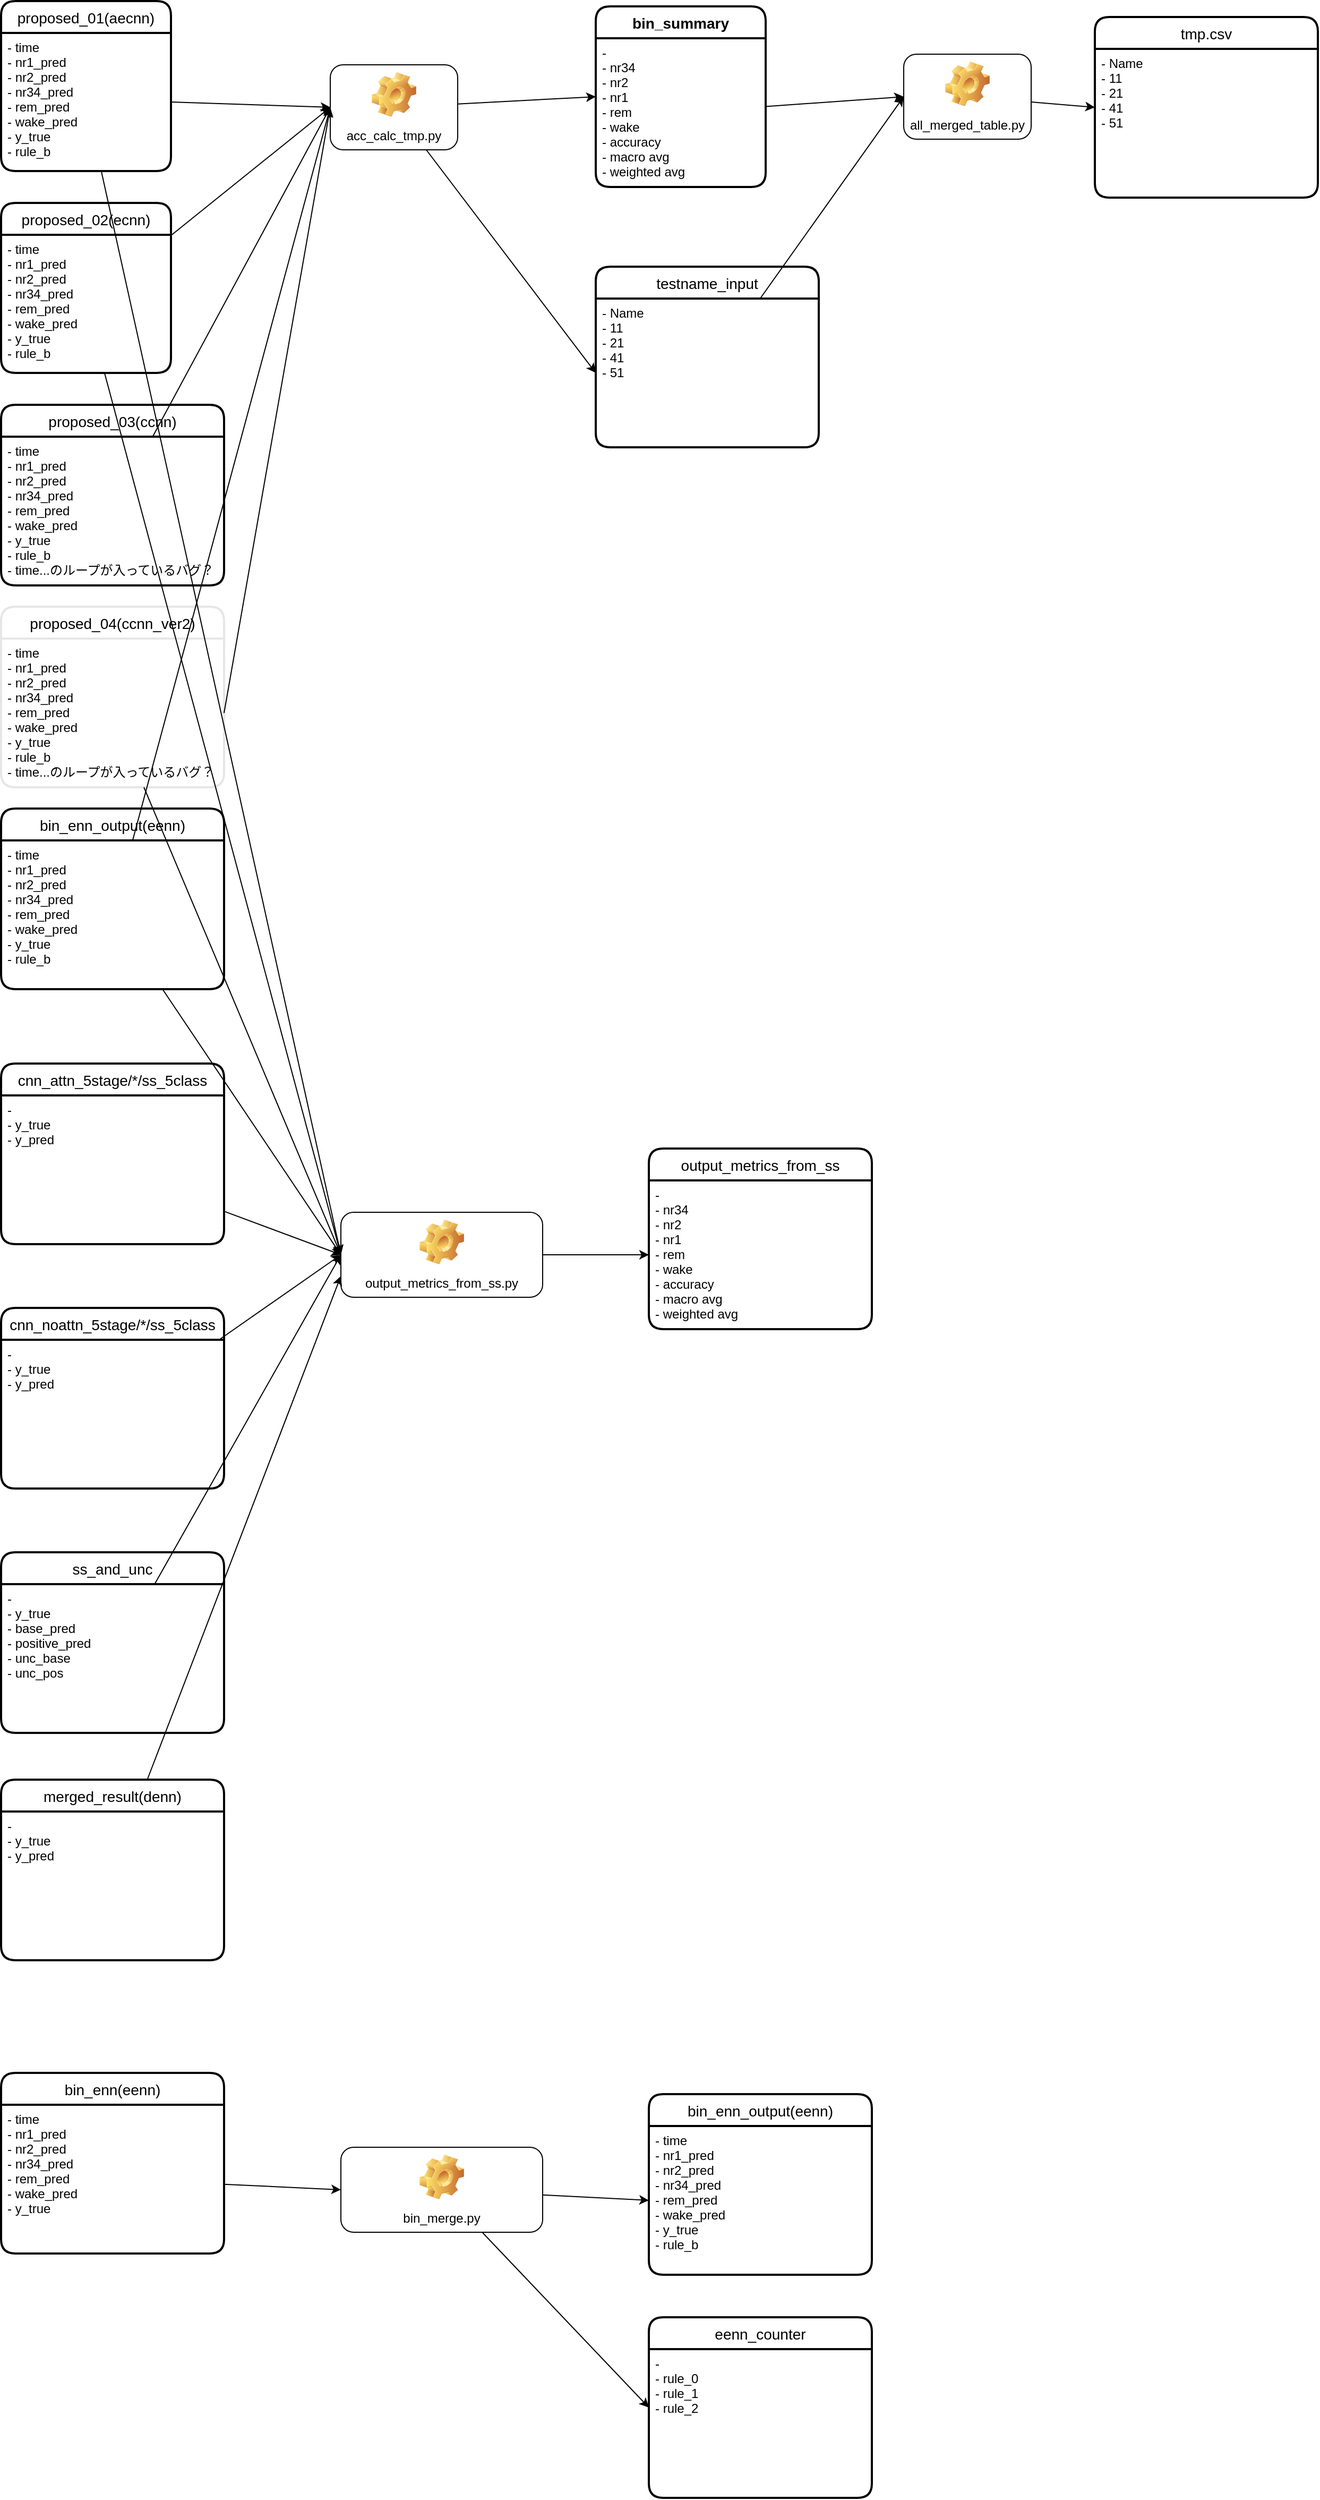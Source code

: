 <mxfile>
    <diagram id="bWQTPgdGM0HqCZAFE2Lq" name="ページ1">
        <mxGraphModel dx="1695" dy="886" grid="1" gridSize="10" guides="1" tooltips="1" connect="1" arrows="1" fold="1" page="1" pageScale="1" pageWidth="827" pageHeight="1169" math="0" shadow="0">
            <root>
                <mxCell id="0"/>
                <mxCell id="1" parent="0"/>
                <mxCell id="15" value="proposed_01(aecnn)" style="swimlane;childLayout=stackLayout;horizontal=1;startSize=30;horizontalStack=0;rounded=1;fontSize=14;fontStyle=0;strokeWidth=2;resizeParent=0;resizeLast=1;shadow=0;dashed=0;align=center;" parent="1" vertex="1">
                    <mxGeometry x="-200" y="80" width="160" height="160" as="geometry"/>
                </mxCell>
                <mxCell id="16" value="- time&#10;- nr1_pred&#10;- nr2_pred&#10;- nr34_pred&#10;- rem_pred&#10;- wake_pred&#10;- y_true&#10;- rule_b" style="align=left;strokeColor=none;fillColor=none;spacingLeft=4;fontSize=12;verticalAlign=top;resizable=0;rotatable=0;part=1;" parent="15" vertex="1">
                    <mxGeometry y="30" width="160" height="130" as="geometry"/>
                </mxCell>
                <mxCell id="18" value="proposed_02(ecnn)" style="swimlane;childLayout=stackLayout;horizontal=1;startSize=30;horizontalStack=0;rounded=1;fontSize=14;fontStyle=0;strokeWidth=2;resizeParent=0;resizeLast=1;shadow=0;dashed=0;align=center;" parent="1" vertex="1">
                    <mxGeometry x="-200" y="270" width="160" height="160" as="geometry">
                        <mxRectangle x="-200" y="270" width="150" height="30" as="alternateBounds"/>
                    </mxGeometry>
                </mxCell>
                <mxCell id="19" value="- time&#10;- nr1_pred&#10;- nr2_pred&#10;- nr34_pred&#10;- rem_pred&#10;- wake_pred&#10;- y_true&#10;- rule_b" style="align=left;strokeColor=none;fillColor=none;spacingLeft=4;fontSize=12;verticalAlign=top;resizable=0;rotatable=0;part=1;" parent="18" vertex="1">
                    <mxGeometry y="30" width="160" height="130" as="geometry"/>
                </mxCell>
                <mxCell id="20" value="proposed_03(ccnn)" style="swimlane;childLayout=stackLayout;horizontal=1;startSize=30;horizontalStack=0;rounded=1;fontSize=14;fontStyle=0;strokeWidth=2;resizeParent=0;resizeLast=1;shadow=0;dashed=0;align=center;" parent="1" vertex="1">
                    <mxGeometry x="-200" y="460" width="210" height="170" as="geometry"/>
                </mxCell>
                <mxCell id="21" value="- time&#10;- nr1_pred&#10;- nr2_pred&#10;- nr34_pred&#10;- rem_pred&#10;- wake_pred&#10;- y_true&#10;- rule_b&#10;- time...のループが入っているバグ？" style="align=left;strokeColor=none;fillColor=none;spacingLeft=4;fontSize=12;verticalAlign=top;resizable=0;rotatable=0;part=1;" parent="20" vertex="1">
                    <mxGeometry y="30" width="210" height="140" as="geometry"/>
                </mxCell>
                <mxCell id="22" value="proposed_04(ccnn_ver2)" style="swimlane;childLayout=stackLayout;horizontal=1;startSize=30;horizontalStack=0;rounded=1;fontSize=14;fontStyle=0;strokeWidth=2;resizeParent=0;resizeLast=1;shadow=0;dashed=0;align=center;strokeColor=#E6E6E6;fillColor=none;" parent="1" vertex="1">
                    <mxGeometry x="-200" y="650" width="210" height="170" as="geometry"/>
                </mxCell>
                <mxCell id="23" value="- time&#10;- nr1_pred&#10;- nr2_pred&#10;- nr34_pred&#10;- rem_pred&#10;- wake_pred&#10;- y_true&#10;- rule_b&#10;- time...のループが入っているバグ？" style="align=left;strokeColor=none;fillColor=none;spacingLeft=4;fontSize=12;verticalAlign=top;resizable=0;rotatable=0;part=1;" parent="22" vertex="1">
                    <mxGeometry y="30" width="210" height="140" as="geometry"/>
                </mxCell>
                <mxCell id="25" style="edgeStyle=none;html=1;entryX=0;entryY=0.5;entryDx=0;entryDy=0;exitX=1;exitY=0.5;exitDx=0;exitDy=0;" parent="1" source="16" target="26" edge="1">
                    <mxGeometry relative="1" as="geometry">
                        <mxPoint x="90" y="175" as="targetPoint"/>
                    </mxGeometry>
                </mxCell>
                <mxCell id="32" style="edgeStyle=none;html=1;entryX=0;entryY=0.5;entryDx=0;entryDy=0;" parent="1" source="26" target="30" edge="1">
                    <mxGeometry relative="1" as="geometry"/>
                </mxCell>
                <mxCell id="44" style="edgeStyle=none;html=1;entryX=0;entryY=0.5;entryDx=0;entryDy=0;" parent="1" source="26" target="37" edge="1">
                    <mxGeometry relative="1" as="geometry"/>
                </mxCell>
                <mxCell id="26" value="acc_calc_tmp.py" style="label;whiteSpace=wrap;html=1;align=center;verticalAlign=bottom;spacingLeft=0;spacingBottom=4;imageAlign=center;imageVerticalAlign=top;image=img/clipart/Gear_128x128.png;fontStyle=0" parent="1" vertex="1">
                    <mxGeometry x="110" y="140" width="120" height="80" as="geometry"/>
                </mxCell>
                <mxCell id="27" style="edgeStyle=none;html=1;entryX=0;entryY=0.5;entryDx=0;entryDy=0;" parent="1" source="19" target="26" edge="1">
                    <mxGeometry relative="1" as="geometry">
                        <mxPoint x="140" y="420" as="targetPoint"/>
                    </mxGeometry>
                </mxCell>
                <mxCell id="28" style="edgeStyle=none;html=1;entryX=0;entryY=0.5;entryDx=0;entryDy=0;" parent="1" source="21" target="26" edge="1">
                    <mxGeometry relative="1" as="geometry">
                        <mxPoint x="140" y="420" as="targetPoint"/>
                    </mxGeometry>
                </mxCell>
                <mxCell id="29" style="edgeStyle=none;html=1;exitX=1;exitY=0.5;exitDx=0;exitDy=0;entryX=0;entryY=0.5;entryDx=0;entryDy=0;" parent="1" source="23" target="26" edge="1">
                    <mxGeometry relative="1" as="geometry"/>
                </mxCell>
                <mxCell id="30" value="bin_summary" style="swimlane;childLayout=stackLayout;horizontal=1;startSize=30;horizontalStack=0;rounded=1;fontSize=14;fontStyle=1;strokeWidth=2;resizeParent=0;resizeLast=1;shadow=0;dashed=0;align=center;" parent="1" vertex="1">
                    <mxGeometry x="360" y="85" width="160" height="170" as="geometry"/>
                </mxCell>
                <mxCell id="31" value="- &#10;- nr34&#10;- nr2&#10;- nr1&#10;- rem&#10;- wake&#10;- accuracy&#10;- macro avg&#10;- weighted avg" style="align=left;strokeColor=none;fillColor=none;spacingLeft=4;fontSize=12;verticalAlign=top;resizable=0;rotatable=0;part=1;" parent="30" vertex="1">
                    <mxGeometry y="30" width="160" height="140" as="geometry"/>
                </mxCell>
                <mxCell id="36" value="testname_input" style="swimlane;childLayout=stackLayout;horizontal=1;startSize=30;horizontalStack=0;rounded=1;fontSize=14;fontStyle=0;strokeWidth=2;resizeParent=0;resizeLast=1;shadow=0;dashed=0;align=center;" parent="1" vertex="1">
                    <mxGeometry x="360" y="330" width="210" height="170" as="geometry"/>
                </mxCell>
                <mxCell id="37" value="- Name&#10;- 11&#10;- 21&#10;- 41&#10;- 51" style="align=left;strokeColor=none;fillColor=none;spacingLeft=4;fontSize=12;verticalAlign=top;resizable=0;rotatable=0;part=1;" parent="36" vertex="1">
                    <mxGeometry y="30" width="210" height="140" as="geometry"/>
                </mxCell>
                <mxCell id="38" style="edgeStyle=none;html=1;entryX=0;entryY=0.5;entryDx=0;entryDy=0;" parent="1" source="37" target="39" edge="1">
                    <mxGeometry relative="1" as="geometry">
                        <mxPoint x="680" y="500" as="targetPoint"/>
                    </mxGeometry>
                </mxCell>
                <mxCell id="47" style="edgeStyle=none;html=1;entryX=0;entryY=0.5;entryDx=0;entryDy=0;" parent="1" source="39" target="45" edge="1">
                    <mxGeometry relative="1" as="geometry"/>
                </mxCell>
                <mxCell id="39" value="all_merged_table.py" style="label;whiteSpace=wrap;html=1;align=center;verticalAlign=bottom;spacingLeft=0;spacingBottom=4;imageAlign=center;imageVerticalAlign=top;image=img/clipart/Gear_128x128.png;fontStyle=0" parent="1" vertex="1">
                    <mxGeometry x="650" y="130" width="120" height="80" as="geometry"/>
                </mxCell>
                <mxCell id="40" style="edgeStyle=none;html=1;entryX=0;entryY=0.5;entryDx=0;entryDy=0;" parent="1" source="31" target="39" edge="1">
                    <mxGeometry relative="1" as="geometry"/>
                </mxCell>
                <mxCell id="41" value="bin_enn_output(eenn)" style="swimlane;childLayout=stackLayout;horizontal=1;startSize=30;horizontalStack=0;rounded=1;fontSize=14;fontStyle=0;strokeWidth=2;resizeParent=0;resizeLast=1;shadow=0;dashed=0;align=center;" parent="1" vertex="1">
                    <mxGeometry x="-200" y="840" width="210" height="170" as="geometry"/>
                </mxCell>
                <mxCell id="42" value="- time&#10;- nr1_pred&#10;- nr2_pred&#10;- nr34_pred&#10;- rem_pred&#10;- wake_pred&#10;- y_true&#10;- rule_b" style="align=left;strokeColor=none;fillColor=none;spacingLeft=4;fontSize=12;verticalAlign=top;resizable=0;rotatable=0;part=1;" parent="41" vertex="1">
                    <mxGeometry y="30" width="210" height="140" as="geometry"/>
                </mxCell>
                <mxCell id="43" style="edgeStyle=none;html=1;entryX=0;entryY=0.5;entryDx=0;entryDy=0;" parent="1" source="42" target="26" edge="1">
                    <mxGeometry relative="1" as="geometry"/>
                </mxCell>
                <mxCell id="45" value="tmp.csv" style="swimlane;childLayout=stackLayout;horizontal=1;startSize=30;horizontalStack=0;rounded=1;fontSize=14;fontStyle=0;strokeWidth=2;resizeParent=0;resizeLast=1;shadow=0;dashed=0;align=center;" parent="1" vertex="1">
                    <mxGeometry x="830" y="95" width="210" height="170" as="geometry"/>
                </mxCell>
                <mxCell id="46" value="- Name&#10;- 11&#10;- 21&#10;- 41&#10;- 51" style="align=left;strokeColor=none;fillColor=none;spacingLeft=4;fontSize=12;verticalAlign=top;resizable=0;rotatable=0;part=1;" parent="45" vertex="1">
                    <mxGeometry y="30" width="210" height="140" as="geometry"/>
                </mxCell>
                <mxCell id="48" value="cnn_attn_5stage/*/ss_5class" style="swimlane;childLayout=stackLayout;horizontal=1;startSize=30;horizontalStack=0;rounded=1;fontSize=14;fontStyle=0;strokeWidth=2;resizeParent=0;resizeLast=1;shadow=0;dashed=0;align=center;" parent="1" vertex="1">
                    <mxGeometry x="-200" y="1080" width="210" height="170" as="geometry"/>
                </mxCell>
                <mxCell id="49" value="- &#10;- y_true&#10;- y_pred" style="align=left;strokeColor=none;fillColor=none;spacingLeft=4;fontSize=12;verticalAlign=top;resizable=0;rotatable=0;part=1;" parent="48" vertex="1">
                    <mxGeometry y="30" width="210" height="140" as="geometry"/>
                </mxCell>
                <mxCell id="51" value="cnn_noattn_5stage/*/ss_5class" style="swimlane;childLayout=stackLayout;horizontal=1;startSize=30;horizontalStack=0;rounded=1;fontSize=14;fontStyle=0;strokeWidth=2;resizeParent=0;resizeLast=1;shadow=0;dashed=0;align=center;" parent="1" vertex="1">
                    <mxGeometry x="-200" y="1310" width="210" height="170" as="geometry"/>
                </mxCell>
                <mxCell id="52" value="- &#10;- y_true&#10;- y_pred" style="align=left;strokeColor=none;fillColor=none;spacingLeft=4;fontSize=12;verticalAlign=top;resizable=0;rotatable=0;part=1;" parent="51" vertex="1">
                    <mxGeometry y="30" width="210" height="140" as="geometry"/>
                </mxCell>
                <mxCell id="70" style="edgeStyle=none;html=1;entryX=0;entryY=0.5;entryDx=0;entryDy=0;" parent="1" source="53" target="69" edge="1">
                    <mxGeometry relative="1" as="geometry"/>
                </mxCell>
                <mxCell id="53" value="output_metrics_from_ss.py" style="label;whiteSpace=wrap;html=1;align=center;verticalAlign=bottom;spacingLeft=0;spacingBottom=4;imageAlign=center;imageVerticalAlign=top;image=img/clipart/Gear_128x128.png;fontStyle=0" parent="1" vertex="1">
                    <mxGeometry x="120" y="1220" width="190" height="80" as="geometry"/>
                </mxCell>
                <mxCell id="54" style="edgeStyle=none;html=1;entryX=0;entryY=0.5;entryDx=0;entryDy=0;" parent="1" source="49" target="53" edge="1">
                    <mxGeometry relative="1" as="geometry"/>
                </mxCell>
                <mxCell id="55" style="edgeStyle=none;html=1;entryX=0;entryY=0.5;entryDx=0;entryDy=0;" parent="1" source="52" target="53" edge="1">
                    <mxGeometry relative="1" as="geometry"/>
                </mxCell>
                <mxCell id="56" value="ss_and_unc" style="swimlane;childLayout=stackLayout;horizontal=1;startSize=30;horizontalStack=0;rounded=1;fontSize=14;fontStyle=0;strokeWidth=2;resizeParent=0;resizeLast=1;shadow=0;dashed=0;align=center;" parent="1" vertex="1">
                    <mxGeometry x="-200" y="1540" width="210" height="170" as="geometry"/>
                </mxCell>
                <mxCell id="57" value="- &#10;- y_true&#10;- base_pred&#10;- positive_pred&#10;- unc_base&#10;- unc_pos" style="align=left;strokeColor=none;fillColor=none;spacingLeft=4;fontSize=12;verticalAlign=top;resizable=0;rotatable=0;part=1;" parent="56" vertex="1">
                    <mxGeometry y="30" width="210" height="140" as="geometry"/>
                </mxCell>
                <mxCell id="58" style="edgeStyle=none;html=1;entryX=0;entryY=0.5;entryDx=0;entryDy=0;" parent="1" source="57" target="53" edge="1">
                    <mxGeometry relative="1" as="geometry"/>
                </mxCell>
                <mxCell id="61" style="edgeStyle=none;html=1;entryX=0;entryY=0.5;entryDx=0;entryDy=0;" parent="1" source="16" target="53" edge="1">
                    <mxGeometry relative="1" as="geometry"/>
                </mxCell>
                <mxCell id="62" style="edgeStyle=none;html=1;entryX=0;entryY=0.5;entryDx=0;entryDy=0;" parent="1" source="19" target="53" edge="1">
                    <mxGeometry relative="1" as="geometry">
                        <mxPoint x="110" y="1270" as="targetPoint"/>
                    </mxGeometry>
                </mxCell>
                <mxCell id="63" style="edgeStyle=none;html=1;entryX=0;entryY=0.5;entryDx=0;entryDy=0;" parent="1" source="23" target="53" edge="1">
                    <mxGeometry relative="1" as="geometry"/>
                </mxCell>
                <mxCell id="64" style="edgeStyle=none;html=1;entryX=0;entryY=0.5;entryDx=0;entryDy=0;" parent="1" source="42" target="53" edge="1">
                    <mxGeometry relative="1" as="geometry"/>
                </mxCell>
                <mxCell id="67" style="edgeStyle=none;html=1;entryX=0;entryY=0.75;entryDx=0;entryDy=0;" parent="1" source="65" target="53" edge="1">
                    <mxGeometry relative="1" as="geometry"/>
                </mxCell>
                <mxCell id="65" value="merged_result(denn)" style="swimlane;childLayout=stackLayout;horizontal=1;startSize=30;horizontalStack=0;rounded=1;fontSize=14;fontStyle=0;strokeWidth=2;resizeParent=0;resizeLast=1;shadow=0;dashed=0;align=center;" parent="1" vertex="1">
                    <mxGeometry x="-200" y="1754" width="210" height="170" as="geometry"/>
                </mxCell>
                <mxCell id="66" value="- &#10;- y_true&#10;- y_pred" style="align=left;strokeColor=none;fillColor=none;spacingLeft=4;fontSize=12;verticalAlign=top;resizable=0;rotatable=0;part=1;" parent="65" vertex="1">
                    <mxGeometry y="30" width="210" height="140" as="geometry"/>
                </mxCell>
                <mxCell id="68" value="output_metrics_from_ss" style="swimlane;childLayout=stackLayout;horizontal=1;startSize=30;horizontalStack=0;rounded=1;fontSize=14;fontStyle=0;strokeWidth=2;resizeParent=0;resizeLast=1;shadow=0;dashed=0;align=center;" parent="1" vertex="1">
                    <mxGeometry x="410" y="1160" width="210" height="170" as="geometry"/>
                </mxCell>
                <mxCell id="69" value="- &#10;- nr34&#10;- nr2&#10;- nr1&#10;- rem&#10;- wake&#10;- accuracy&#10;- macro avg&#10;- weighted avg" style="align=left;strokeColor=none;fillColor=none;spacingLeft=4;fontSize=12;verticalAlign=top;resizable=0;rotatable=0;part=1;" parent="68" vertex="1">
                    <mxGeometry y="30" width="210" height="140" as="geometry"/>
                </mxCell>
                <mxCell id="77" style="edgeStyle=none;html=1;entryX=0;entryY=0.5;entryDx=0;entryDy=0;" edge="1" parent="1" source="71" target="75">
                    <mxGeometry relative="1" as="geometry"/>
                </mxCell>
                <mxCell id="81" style="edgeStyle=none;html=1;entryX=0;entryY=0.5;entryDx=0;entryDy=0;" edge="1" parent="1" source="71" target="79">
                    <mxGeometry relative="1" as="geometry"/>
                </mxCell>
                <mxCell id="71" value="bin_merge.py" style="label;whiteSpace=wrap;html=1;align=center;verticalAlign=bottom;spacingLeft=0;spacingBottom=4;imageAlign=center;imageVerticalAlign=top;image=img/clipart/Gear_128x128.png;fontStyle=0" parent="1" vertex="1">
                    <mxGeometry x="120" y="2100" width="190" height="80" as="geometry"/>
                </mxCell>
                <mxCell id="72" value="bin_enn(eenn)" style="swimlane;childLayout=stackLayout;horizontal=1;startSize=30;horizontalStack=0;rounded=1;fontSize=14;fontStyle=0;strokeWidth=2;resizeParent=0;resizeLast=1;shadow=0;dashed=0;align=center;" parent="1" vertex="1">
                    <mxGeometry x="-200" y="2030" width="210" height="170" as="geometry"/>
                </mxCell>
                <mxCell id="73" value="- time&#10;- nr1_pred&#10;- nr2_pred&#10;- nr34_pred&#10;- rem_pred&#10;- wake_pred&#10;- y_true" style="align=left;strokeColor=none;fillColor=none;spacingLeft=4;fontSize=12;verticalAlign=top;resizable=0;rotatable=0;part=1;" parent="72" vertex="1">
                    <mxGeometry y="30" width="210" height="140" as="geometry"/>
                </mxCell>
                <mxCell id="74" value="bin_enn_output(eenn)" style="swimlane;childLayout=stackLayout;horizontal=1;startSize=30;horizontalStack=0;rounded=1;fontSize=14;fontStyle=0;strokeWidth=2;resizeParent=0;resizeLast=1;shadow=0;dashed=0;align=center;" vertex="1" parent="1">
                    <mxGeometry x="410" y="2050" width="210" height="170" as="geometry"/>
                </mxCell>
                <mxCell id="75" value="- time&#10;- nr1_pred&#10;- nr2_pred&#10;- nr34_pred&#10;- rem_pred&#10;- wake_pred&#10;- y_true&#10;- rule_b" style="align=left;strokeColor=none;fillColor=none;spacingLeft=4;fontSize=12;verticalAlign=top;resizable=0;rotatable=0;part=1;" vertex="1" parent="74">
                    <mxGeometry y="30" width="210" height="140" as="geometry"/>
                </mxCell>
                <mxCell id="76" style="edgeStyle=none;html=1;entryX=0;entryY=0.5;entryDx=0;entryDy=0;" edge="1" parent="1" source="73" target="71">
                    <mxGeometry relative="1" as="geometry"/>
                </mxCell>
                <mxCell id="79" value="eenn_counter" style="swimlane;childLayout=stackLayout;horizontal=1;startSize=30;horizontalStack=0;rounded=1;fontSize=14;fontStyle=0;strokeWidth=2;resizeParent=0;resizeLast=1;shadow=0;dashed=0;align=center;" vertex="1" parent="1">
                    <mxGeometry x="410" y="2260" width="210" height="170" as="geometry"/>
                </mxCell>
                <mxCell id="80" value="-&#10;- rule_0&#10;- rule_1&#10;- rule_2" style="align=left;strokeColor=none;fillColor=none;spacingLeft=4;fontSize=12;verticalAlign=top;resizable=0;rotatable=0;part=1;" vertex="1" parent="79">
                    <mxGeometry y="30" width="210" height="140" as="geometry"/>
                </mxCell>
            </root>
        </mxGraphModel>
    </diagram>
</mxfile>
